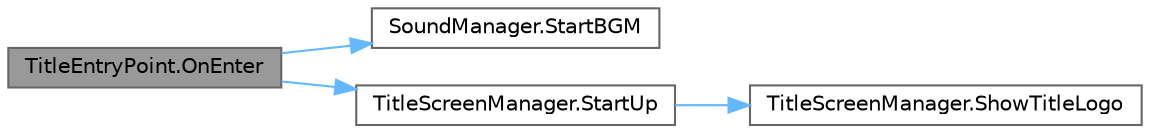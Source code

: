 digraph "TitleEntryPoint.OnEnter"
{
 // LATEX_PDF_SIZE
  bgcolor="transparent";
  edge [fontname=Helvetica,fontsize=10,labelfontname=Helvetica,labelfontsize=10];
  node [fontname=Helvetica,fontsize=10,shape=box,height=0.2,width=0.4];
  rankdir="LR";
  Node1 [id="Node000001",label="TitleEntryPoint.OnEnter",height=0.2,width=0.4,color="gray40", fillcolor="grey60", style="filled", fontcolor="black",tooltip=" "];
  Node1 -> Node2 [id="edge1_Node000001_Node000002",color="steelblue1",style="solid",tooltip=" "];
  Node2 [id="Node000002",label="SoundManager.StartBGM",height=0.2,width=0.4,color="grey40", fillcolor="white", style="filled",URL="$class_sound_manager.html#a3af4898d444a764a272a2cb0050b2459",tooltip="BGM再生"];
  Node1 -> Node3 [id="edge2_Node000001_Node000003",color="steelblue1",style="solid",tooltip=" "];
  Node3 [id="Node000003",label="TitleScreenManager.StartUp",height=0.2,width=0.4,color="grey40", fillcolor="white", style="filled",URL="$class_title_screen_manager.html#afe58fd9f302adefdda658627a4626172",tooltip=" "];
  Node3 -> Node4 [id="edge3_Node000003_Node000004",color="steelblue1",style="solid",tooltip=" "];
  Node4 [id="Node000004",label="TitleScreenManager.ShowTitleLogo",height=0.2,width=0.4,color="grey40", fillcolor="white", style="filled",URL="$class_title_screen_manager.html#ae04d598c68864e67ce4bc7c34247b9ca",tooltip=" "];
}
